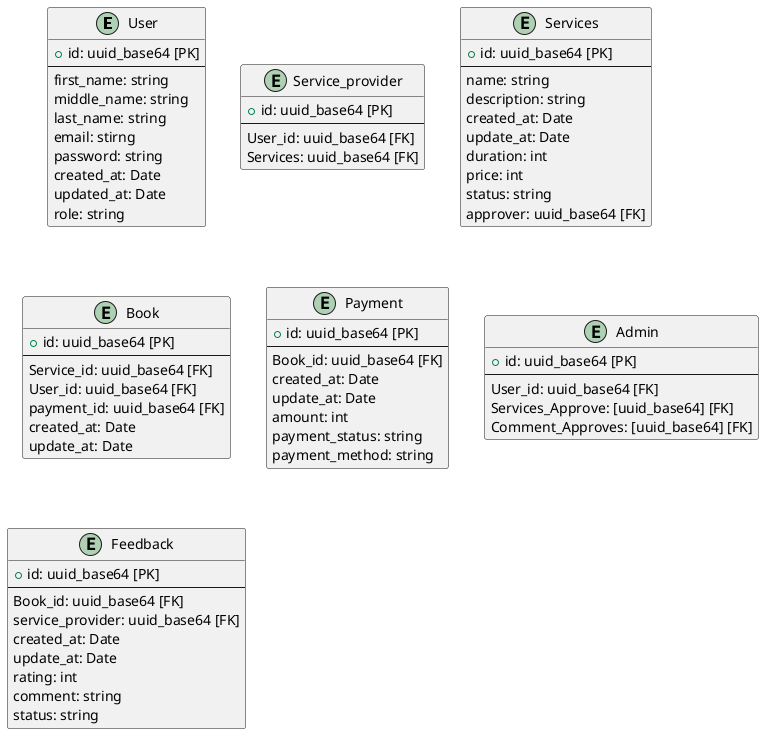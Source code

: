 @startuml
entity "User" as user {
	+ id: uuid_base64 [PK]
	--
	first_name: string
	middle_name: string
	last_name: string
	email: stirng
	password: string
	created_at: Date
	updated_at: Date
	role: string
}

entity "Service_provider" as sp {
	+ id: uuid_base64 [PK]
	--
	User_id: uuid_base64 [FK]
	Services: uuid_base64 [FK]
}

entity "Services" as service {
	+ id: uuid_base64 [PK]
	--
	name: string
	description: string
	created_at: Date
	update_at: Date
	duration: int
	price: int
	status: string
	approver: uuid_base64 [FK]
}

entity "Book" as book {
	+ id: uuid_base64 [PK]
	--
	Service_id: uuid_base64 [FK]
	User_id: uuid_base64 [FK]
	payment_id: uuid_base64 [FK]
	created_at: Date
	update_at: Date
}

entity "Payment" as payment {
	+ id: uuid_base64 [PK]
	--
	Book_id: uuid_base64 [FK]
	created_at: Date
	update_at: Date
	amount: int
	payment_status: string
	payment_method: string
}

entity "Admin" as admin {
	+ id: uuid_base64 [PK]
	--
	User_id: uuid_base64 [FK]
	Services_Approve: [uuid_base64] [FK]
	Comment_Approves: [uuid_base64] [FK]
}

entity "Feedback" as fb {
	+ id: uuid_base64 [PK]
	--
	Book_id: uuid_base64 [FK]
	service_provider: uuid_base64 [FK]
	created_at: Date
	update_at: Date
	rating: int
	comment: string
	status: string
}

' entity

@enduml